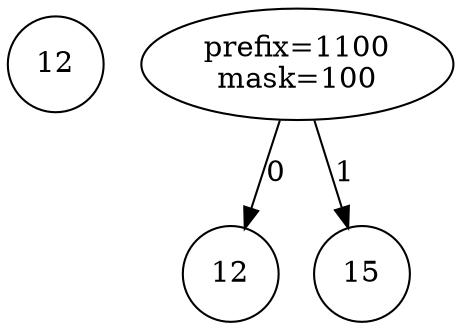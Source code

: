 digraph G{
	node[shape=circle]
	tr1[label="12"];
	root[label="prefix=1100\nmask=100", shape=ellipse]
	{rank = same; tr1; root}
	root->12[label="0"]
	root->15[label="1"]
}
